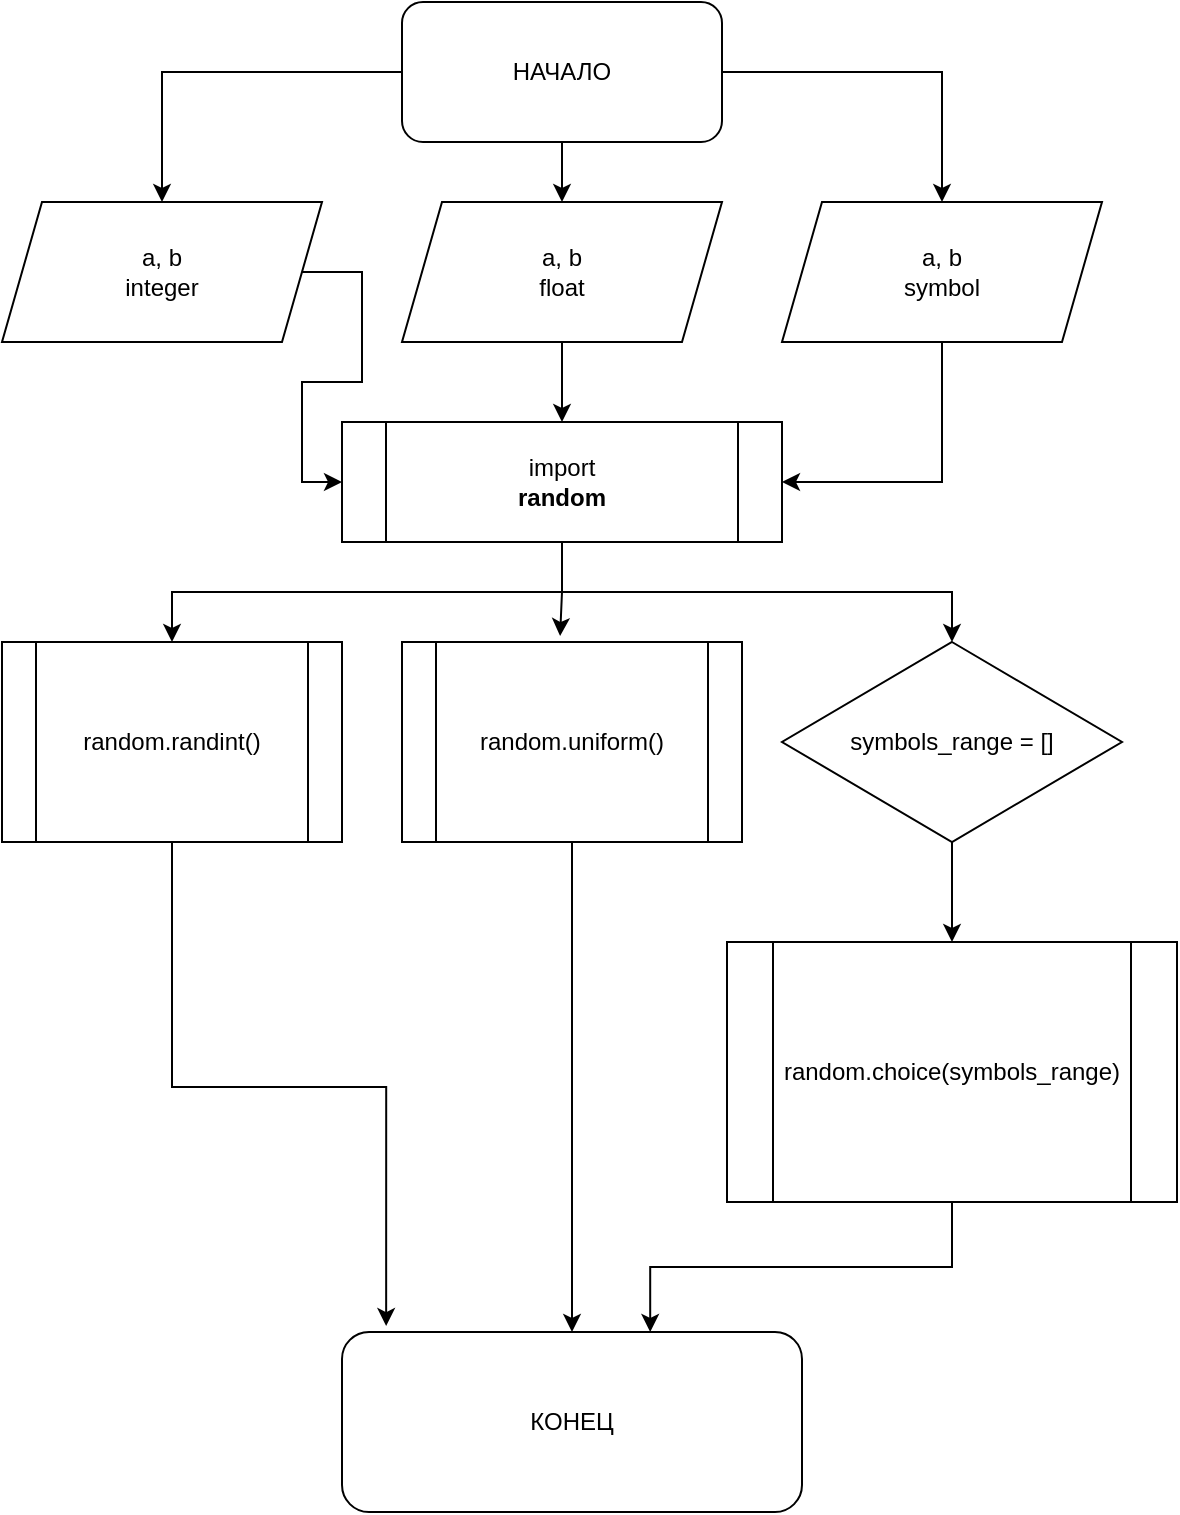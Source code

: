 <mxfile version="14.9.6" type="github">
  <diagram id="V4VjvAyrp8gbhY7tcspp" name="Page-1">
    <mxGraphModel dx="786" dy="438" grid="1" gridSize="10" guides="1" tooltips="1" connect="1" arrows="1" fold="1" page="1" pageScale="1" pageWidth="827" pageHeight="1169" math="0" shadow="0">
      <root>
        <mxCell id="0" />
        <mxCell id="1" parent="0" />
        <mxCell id="7GSonEshKcHxeChBlqVm-12" value="" style="edgeStyle=orthogonalEdgeStyle;rounded=0;orthogonalLoop=1;jettySize=auto;html=1;" parent="1" source="7GSonEshKcHxeChBlqVm-1" target="7GSonEshKcHxeChBlqVm-9" edge="1">
          <mxGeometry relative="1" as="geometry" />
        </mxCell>
        <mxCell id="7GSonEshKcHxeChBlqVm-13" style="edgeStyle=orthogonalEdgeStyle;rounded=0;orthogonalLoop=1;jettySize=auto;html=1;entryX=0.5;entryY=0;entryDx=0;entryDy=0;" parent="1" source="7GSonEshKcHxeChBlqVm-1" target="7GSonEshKcHxeChBlqVm-2" edge="1">
          <mxGeometry relative="1" as="geometry" />
        </mxCell>
        <mxCell id="7GSonEshKcHxeChBlqVm-14" style="edgeStyle=orthogonalEdgeStyle;rounded=0;orthogonalLoop=1;jettySize=auto;html=1;entryX=0.5;entryY=0;entryDx=0;entryDy=0;" parent="1" source="7GSonEshKcHxeChBlqVm-1" target="7GSonEshKcHxeChBlqVm-8" edge="1">
          <mxGeometry relative="1" as="geometry" />
        </mxCell>
        <mxCell id="7GSonEshKcHxeChBlqVm-1" value="НАЧАЛО" style="rounded=1;whiteSpace=wrap;html=1;" parent="1" vertex="1">
          <mxGeometry x="330" y="40" width="160" height="70" as="geometry" />
        </mxCell>
        <mxCell id="d6OxZyEJ01GHh6nfCde_-2" style="edgeStyle=orthogonalEdgeStyle;rounded=0;orthogonalLoop=1;jettySize=auto;html=1;entryX=0;entryY=0.5;entryDx=0;entryDy=0;" edge="1" parent="1" source="7GSonEshKcHxeChBlqVm-2" target="d6OxZyEJ01GHh6nfCde_-1">
          <mxGeometry relative="1" as="geometry" />
        </mxCell>
        <mxCell id="7GSonEshKcHxeChBlqVm-2" value="a, b&lt;br&gt;integer" style="shape=parallelogram;perimeter=parallelogramPerimeter;whiteSpace=wrap;html=1;fixedSize=1;" parent="1" vertex="1">
          <mxGeometry x="130" y="140" width="160" height="70" as="geometry" />
        </mxCell>
        <mxCell id="7GSonEshKcHxeChBlqVm-32" style="edgeStyle=orthogonalEdgeStyle;rounded=0;orthogonalLoop=1;jettySize=auto;html=1;entryX=0.096;entryY=-0.033;entryDx=0;entryDy=0;entryPerimeter=0;" parent="1" source="7GSonEshKcHxeChBlqVm-5" target="7GSonEshKcHxeChBlqVm-20" edge="1">
          <mxGeometry relative="1" as="geometry" />
        </mxCell>
        <mxCell id="7GSonEshKcHxeChBlqVm-5" value="random.randint()" style="shape=process;whiteSpace=wrap;html=1;" parent="1" vertex="1">
          <mxGeometry x="130" y="360" width="170" height="100" as="geometry" />
        </mxCell>
        <mxCell id="7GSonEshKcHxeChBlqVm-33" style="edgeStyle=orthogonalEdgeStyle;rounded=0;orthogonalLoop=1;jettySize=auto;html=1;entryX=0.5;entryY=0;entryDx=0;entryDy=0;" parent="1" source="7GSonEshKcHxeChBlqVm-6" target="7GSonEshKcHxeChBlqVm-20" edge="1">
          <mxGeometry relative="1" as="geometry" />
        </mxCell>
        <mxCell id="7GSonEshKcHxeChBlqVm-6" value="random.uniform()" style="shape=process;whiteSpace=wrap;html=1;" parent="1" vertex="1">
          <mxGeometry x="330" y="360" width="170" height="100" as="geometry" />
        </mxCell>
        <mxCell id="7GSonEshKcHxeChBlqVm-19" value="" style="edgeStyle=orthogonalEdgeStyle;rounded=0;orthogonalLoop=1;jettySize=auto;html=1;" parent="1" source="7GSonEshKcHxeChBlqVm-7" target="7GSonEshKcHxeChBlqVm-10" edge="1">
          <mxGeometry relative="1" as="geometry" />
        </mxCell>
        <mxCell id="7GSonEshKcHxeChBlqVm-7" value="symbols_range = []" style="rhombus;whiteSpace=wrap;html=1;" parent="1" vertex="1">
          <mxGeometry x="520" y="360" width="170" height="100" as="geometry" />
        </mxCell>
        <mxCell id="d6OxZyEJ01GHh6nfCde_-4" style="edgeStyle=orthogonalEdgeStyle;rounded=0;orthogonalLoop=1;jettySize=auto;html=1;entryX=1;entryY=0.5;entryDx=0;entryDy=0;" edge="1" parent="1" source="7GSonEshKcHxeChBlqVm-8" target="d6OxZyEJ01GHh6nfCde_-1">
          <mxGeometry relative="1" as="geometry" />
        </mxCell>
        <mxCell id="7GSonEshKcHxeChBlqVm-8" value="a, b&lt;br&gt;symbol" style="shape=parallelogram;perimeter=parallelogramPerimeter;whiteSpace=wrap;html=1;fixedSize=1;" parent="1" vertex="1">
          <mxGeometry x="520" y="140" width="160" height="70" as="geometry" />
        </mxCell>
        <mxCell id="d6OxZyEJ01GHh6nfCde_-3" style="edgeStyle=orthogonalEdgeStyle;rounded=0;orthogonalLoop=1;jettySize=auto;html=1;entryX=0.5;entryY=0;entryDx=0;entryDy=0;" edge="1" parent="1" source="7GSonEshKcHxeChBlqVm-9" target="d6OxZyEJ01GHh6nfCde_-1">
          <mxGeometry relative="1" as="geometry" />
        </mxCell>
        <mxCell id="7GSonEshKcHxeChBlqVm-9" value="a, b&lt;br&gt;float" style="shape=parallelogram;perimeter=parallelogramPerimeter;whiteSpace=wrap;html=1;fixedSize=1;" parent="1" vertex="1">
          <mxGeometry x="330" y="140" width="160" height="70" as="geometry" />
        </mxCell>
        <mxCell id="MALLqZByBqMWXZiMlWT1-4" style="edgeStyle=orthogonalEdgeStyle;rounded=0;orthogonalLoop=1;jettySize=auto;html=1;entryX=0.67;entryY=0;entryDx=0;entryDy=0;entryPerimeter=0;" parent="1" source="7GSonEshKcHxeChBlqVm-10" target="7GSonEshKcHxeChBlqVm-20" edge="1">
          <mxGeometry relative="1" as="geometry" />
        </mxCell>
        <mxCell id="7GSonEshKcHxeChBlqVm-10" value="random.choice(symbols_range)" style="shape=process;whiteSpace=wrap;html=1;" parent="1" vertex="1">
          <mxGeometry x="492.5" y="510" width="225" height="130" as="geometry" />
        </mxCell>
        <mxCell id="7GSonEshKcHxeChBlqVm-20" value="КОНЕЦ" style="rounded=1;whiteSpace=wrap;html=1;" parent="1" vertex="1">
          <mxGeometry x="300" y="705" width="230" height="90" as="geometry" />
        </mxCell>
        <mxCell id="d6OxZyEJ01GHh6nfCde_-5" style="edgeStyle=orthogonalEdgeStyle;rounded=0;orthogonalLoop=1;jettySize=auto;html=1;entryX=0.5;entryY=0;entryDx=0;entryDy=0;" edge="1" parent="1" source="d6OxZyEJ01GHh6nfCde_-1" target="7GSonEshKcHxeChBlqVm-5">
          <mxGeometry relative="1" as="geometry" />
        </mxCell>
        <mxCell id="d6OxZyEJ01GHh6nfCde_-6" style="edgeStyle=orthogonalEdgeStyle;rounded=0;orthogonalLoop=1;jettySize=auto;html=1;entryX=0.465;entryY=-0.03;entryDx=0;entryDy=0;entryPerimeter=0;" edge="1" parent="1" source="d6OxZyEJ01GHh6nfCde_-1" target="7GSonEshKcHxeChBlqVm-6">
          <mxGeometry relative="1" as="geometry" />
        </mxCell>
        <mxCell id="d6OxZyEJ01GHh6nfCde_-7" style="edgeStyle=orthogonalEdgeStyle;rounded=0;orthogonalLoop=1;jettySize=auto;html=1;" edge="1" parent="1" source="d6OxZyEJ01GHh6nfCde_-1" target="7GSonEshKcHxeChBlqVm-7">
          <mxGeometry relative="1" as="geometry" />
        </mxCell>
        <mxCell id="d6OxZyEJ01GHh6nfCde_-1" value="import&lt;br&gt;&lt;b&gt;random&lt;/b&gt;" style="shape=process;whiteSpace=wrap;html=1;backgroundOutline=1;" vertex="1" parent="1">
          <mxGeometry x="300" y="250" width="220" height="60" as="geometry" />
        </mxCell>
      </root>
    </mxGraphModel>
  </diagram>
</mxfile>
